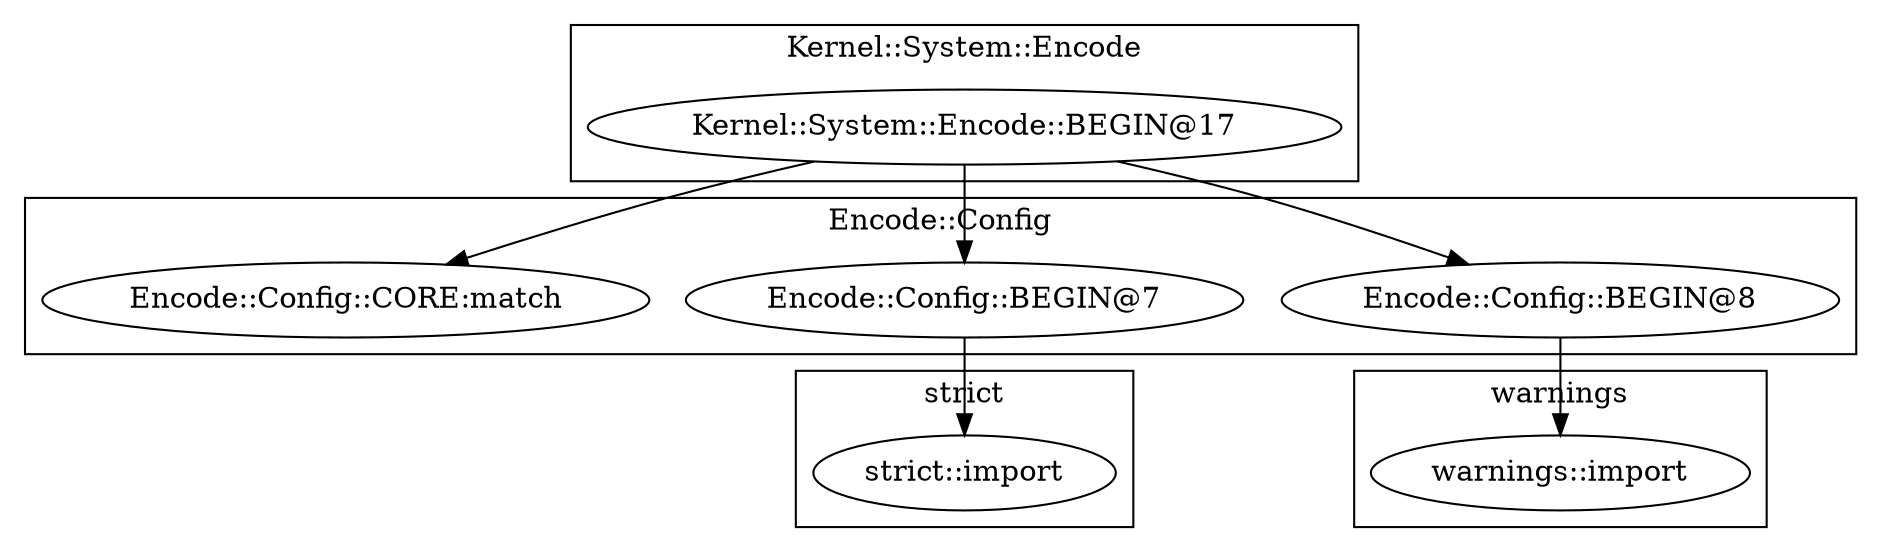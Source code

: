 digraph {
graph [overlap=false]
subgraph cluster_warnings {
	label="warnings";
	"warnings::import";
}
subgraph cluster_strict {
	label="strict";
	"strict::import";
}
subgraph cluster_Kernel_System_Encode {
	label="Kernel::System::Encode";
	"Kernel::System::Encode::BEGIN@17";
}
subgraph cluster_Encode_Config {
	label="Encode::Config";
	"Encode::Config::BEGIN@7";
	"Encode::Config::BEGIN@8";
	"Encode::Config::CORE:match";
}
"Kernel::System::Encode::BEGIN@17" -> "Encode::Config::BEGIN@8";
"Kernel::System::Encode::BEGIN@17" -> "Encode::Config::CORE:match";
"Kernel::System::Encode::BEGIN@17" -> "Encode::Config::BEGIN@7";
"Encode::Config::BEGIN@8" -> "warnings::import";
"Encode::Config::BEGIN@7" -> "strict::import";
}
